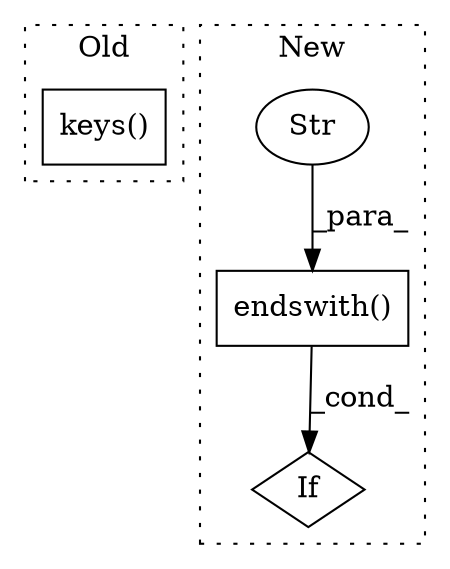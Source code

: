 digraph G {
subgraph cluster0 {
1 [label="keys()" a="75" s="2936" l="25" shape="box"];
label = "Old";
style="dotted";
}
subgraph cluster1 {
2 [label="endswith()" a="75" s="3246,3263" l="14,1" shape="box"];
3 [label="Str" a="66" s="3260" l="3" shape="ellipse"];
4 [label="If" a="96" s="3243" l="3" shape="diamond"];
label = "New";
style="dotted";
}
2 -> 4 [label="_cond_"];
3 -> 2 [label="_para_"];
}
